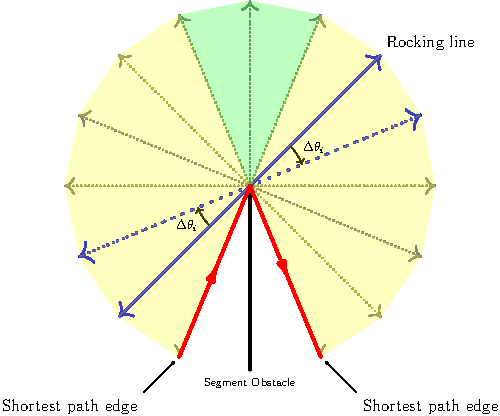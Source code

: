 size(250);
import geometry;

real scale = 1.0;
point B=(0,-1);
point O=(0,0);
segment OB = line(O,B);
int N = 8;
real dtheta = pi/N;
for (int i=0 ; i<N ; ++i){
      real  theta = i*dtheta;
      point h1 = scale*(cos(theta), sin(theta));
      point h1p = scale*(cos(theta - dtheta), sin(theta - dtheta)) ;
      point h2 = -h1; 
      segment hseg = segment(h1,h2);

      if (i==1){
	draw(hseg,(dotted+blue+1.3), arrow=Arrows(TeXHead));
      }
      
      else if (i==2){
	draw(hseg,(blue+1.2), arrow=Arrows(TeXHead));

	markangle(L=scale(0.56)*"$\Delta \theta_i$",  h1p, O, h1, BeginArcArrow(TeXHead));
	markangle(L=scale(0.56)*"$\Delta \theta_i$",  -h1p, O, -h1, BeginArcArrow(TeXHead));
	label(scale(0.7)*"Rocking line ", h1,NE);
      }
      else{
	draw(hseg,dotted+gray+0.99,Arrows(TeXHead)) ;
      }


      // fill a cone and its antipode cone with yellow
      path s1=buildcycle(h1--O,O--h1p,h1p--h1); 
      path s2=buildcycle((-h1)--O,O--(-h1p),(-h1p)--(-h1));

      fill(s1, (((i==4) || (i==5))?green:yellow)+opacity(0.25));
      fill(s2, (((i==4) || (i==5))?white:yellow)+opacity(0.25));
}



point P1=-scale*(cos(3*dtheta),sin(3*dtheta));
point P2=-scale*(cos(5*dtheta),sin(5*dtheta));
fill(P1--O--B--cycle,white);
fill(P2--O--B--cycle,white);

draw(OB,black+1.5);

draw( (P1--O)  ,red+1.5 , MidArrow(HookHead,4.0));
draw( (O--P2)  ,red+1.5, MidArrow(HookHead,4.0) );
//label(scale(0.5)*"Shortest path edges", B, SE+(1,-1));

arrow(scale(0.7)*"Shortest path edge", P1,(-1,-1), arrow=Arrow(DefaultHead,1.5));
arrow(scale(0.7)*"Shortest path edge", P2,(1,-1), arrow=Arrow(DefaultHead,1.5));
label(scale(0.5)*"Segment Obstacle", B,S);
